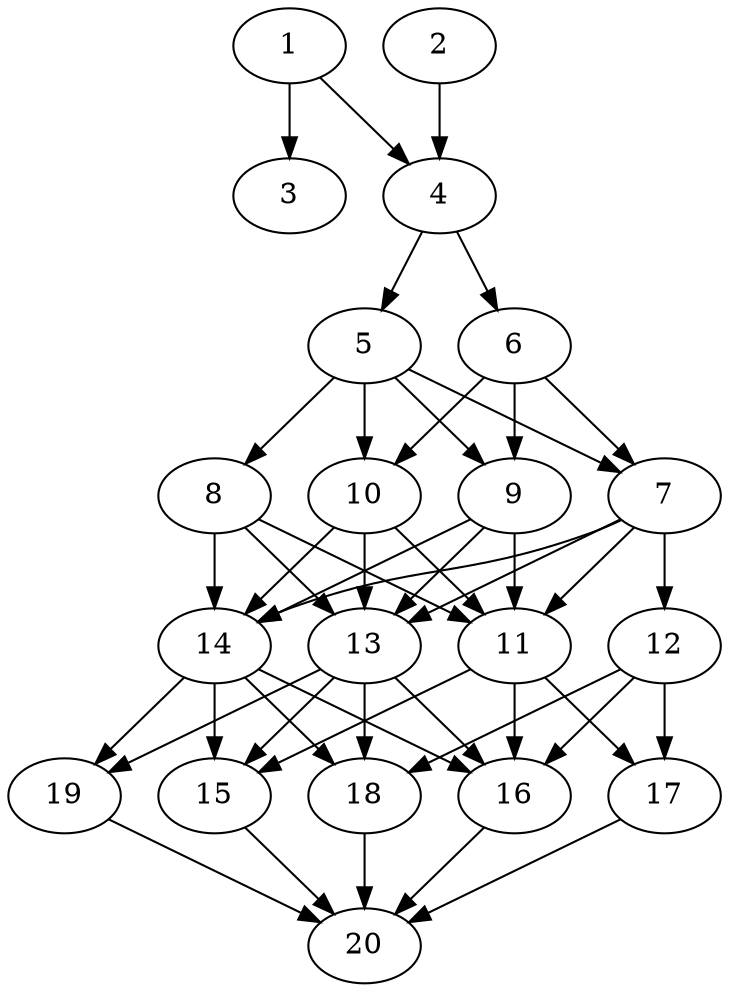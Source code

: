 // DAG automatically generated by daggen at Thu Oct  3 13:58:42 2019
// ./daggen --dot -n 20 --ccr 0.3 --fat 0.5 --regular 0.5 --density 0.9 --mindata 5242880 --maxdata 52428800 
digraph G {
  1 [size="32665600", alpha="0.13", expect_size="9799680"] 
  1 -> 3 [size ="9799680"]
  1 -> 4 [size ="9799680"]
  2 [size="23142400", alpha="0.14", expect_size="6942720"] 
  2 -> 4 [size ="6942720"]
  3 [size="41762133", alpha="0.12", expect_size="12528640"] 
  4 [size="60887040", alpha="0.05", expect_size="18266112"] 
  4 -> 5 [size ="18266112"]
  4 -> 6 [size ="18266112"]
  5 [size="149050027", alpha="0.08", expect_size="44715008"] 
  5 -> 7 [size ="44715008"]
  5 -> 8 [size ="44715008"]
  5 -> 9 [size ="44715008"]
  5 -> 10 [size ="44715008"]
  6 [size="59726507", alpha="0.09", expect_size="17917952"] 
  6 -> 7 [size ="17917952"]
  6 -> 9 [size ="17917952"]
  6 -> 10 [size ="17917952"]
  7 [size="129215147", alpha="0.19", expect_size="38764544"] 
  7 -> 11 [size ="38764544"]
  7 -> 12 [size ="38764544"]
  7 -> 13 [size ="38764544"]
  7 -> 14 [size ="38764544"]
  8 [size="117159253", alpha="0.11", expect_size="35147776"] 
  8 -> 11 [size ="35147776"]
  8 -> 13 [size ="35147776"]
  8 -> 14 [size ="35147776"]
  9 [size="137188693", alpha="0.12", expect_size="41156608"] 
  9 -> 11 [size ="41156608"]
  9 -> 13 [size ="41156608"]
  9 -> 14 [size ="41156608"]
  10 [size="64419840", alpha="0.09", expect_size="19325952"] 
  10 -> 11 [size ="19325952"]
  10 -> 13 [size ="19325952"]
  10 -> 14 [size ="19325952"]
  11 [size="130829653", alpha="0.17", expect_size="39248896"] 
  11 -> 15 [size ="39248896"]
  11 -> 16 [size ="39248896"]
  11 -> 17 [size ="39248896"]
  12 [size="76902400", alpha="0.03", expect_size="23070720"] 
  12 -> 16 [size ="23070720"]
  12 -> 17 [size ="23070720"]
  12 -> 18 [size ="23070720"]
  13 [size="29009920", alpha="0.01", expect_size="8702976"] 
  13 -> 15 [size ="8702976"]
  13 -> 16 [size ="8702976"]
  13 -> 18 [size ="8702976"]
  13 -> 19 [size ="8702976"]
  14 [size="119879680", alpha="0.06", expect_size="35963904"] 
  14 -> 15 [size ="35963904"]
  14 -> 16 [size ="35963904"]
  14 -> 18 [size ="35963904"]
  14 -> 19 [size ="35963904"]
  15 [size="157341013", alpha="0.10", expect_size="47202304"] 
  15 -> 20 [size ="47202304"]
  16 [size="61962240", alpha="0.16", expect_size="18588672"] 
  16 -> 20 [size ="18588672"]
  17 [size="134550187", alpha="0.06", expect_size="40365056"] 
  17 -> 20 [size ="40365056"]
  18 [size="127542613", alpha="0.04", expect_size="38262784"] 
  18 -> 20 [size ="38262784"]
  19 [size="55125333", alpha="0.03", expect_size="16537600"] 
  19 -> 20 [size ="16537600"]
  20 [size="146053120", alpha="0.16", expect_size="43815936"] 
}
